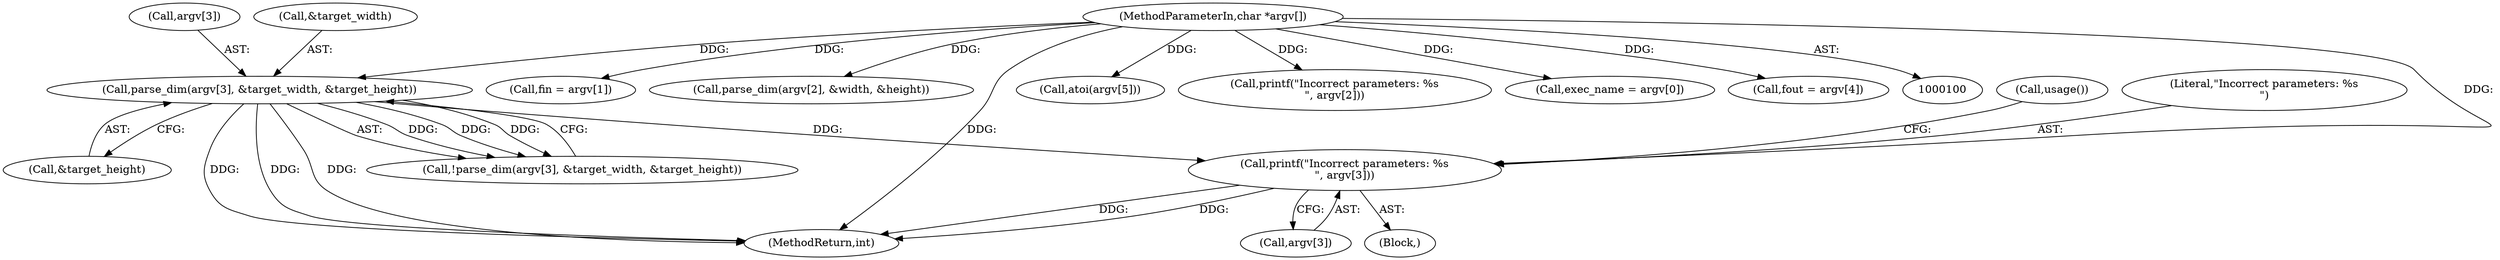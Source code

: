 digraph "0_Android_5a9753fca56f0eeb9f61e342b2fccffc364f9426_4@array" {
"1000175" [label="(Call,printf(\"Incorrect parameters: %s\n\", argv[3]))"];
"1000166" [label="(Call,parse_dim(argv[3], &target_width, &target_height))"];
"1000102" [label="(MethodParameterIn,char *argv[])"];
"1000180" [label="(Call,usage())"];
"1000165" [label="(Call,!parse_dim(argv[3], &target_width, &target_height))"];
"1000135" [label="(Call,fin = argv[1])"];
"1000174" [label="(Block,)"];
"1000166" [label="(Call,parse_dim(argv[3], &target_width, &target_height))"];
"1000147" [label="(Call,parse_dim(argv[2], &width, &height))"];
"1000221" [label="(Call,atoi(argv[5]))"];
"1000156" [label="(Call,printf(\"Incorrect parameters: %s\n\", argv[2]))"];
"1000371" [label="(MethodReturn,int)"];
"1000175" [label="(Call,printf(\"Incorrect parameters: %s\n\", argv[3]))"];
"1000167" [label="(Call,argv[3])"];
"1000172" [label="(Call,&target_height)"];
"1000176" [label="(Literal,\"Incorrect parameters: %s\n\")"];
"1000177" [label="(Call,argv[3])"];
"1000170" [label="(Call,&target_width)"];
"1000120" [label="(Call,exec_name = argv[0])"];
"1000140" [label="(Call,fout = argv[4])"];
"1000102" [label="(MethodParameterIn,char *argv[])"];
"1000175" -> "1000174"  [label="AST: "];
"1000175" -> "1000177"  [label="CFG: "];
"1000176" -> "1000175"  [label="AST: "];
"1000177" -> "1000175"  [label="AST: "];
"1000180" -> "1000175"  [label="CFG: "];
"1000175" -> "1000371"  [label="DDG: "];
"1000175" -> "1000371"  [label="DDG: "];
"1000166" -> "1000175"  [label="DDG: "];
"1000102" -> "1000175"  [label="DDG: "];
"1000166" -> "1000165"  [label="AST: "];
"1000166" -> "1000172"  [label="CFG: "];
"1000167" -> "1000166"  [label="AST: "];
"1000170" -> "1000166"  [label="AST: "];
"1000172" -> "1000166"  [label="AST: "];
"1000165" -> "1000166"  [label="CFG: "];
"1000166" -> "1000371"  [label="DDG: "];
"1000166" -> "1000371"  [label="DDG: "];
"1000166" -> "1000371"  [label="DDG: "];
"1000166" -> "1000165"  [label="DDG: "];
"1000166" -> "1000165"  [label="DDG: "];
"1000166" -> "1000165"  [label="DDG: "];
"1000102" -> "1000166"  [label="DDG: "];
"1000102" -> "1000100"  [label="AST: "];
"1000102" -> "1000371"  [label="DDG: "];
"1000102" -> "1000120"  [label="DDG: "];
"1000102" -> "1000135"  [label="DDG: "];
"1000102" -> "1000140"  [label="DDG: "];
"1000102" -> "1000147"  [label="DDG: "];
"1000102" -> "1000156"  [label="DDG: "];
"1000102" -> "1000221"  [label="DDG: "];
}
